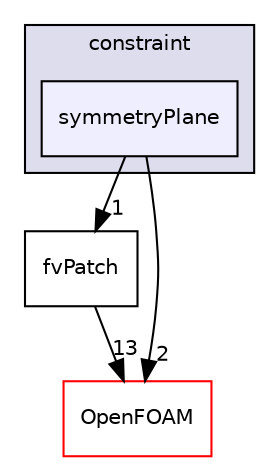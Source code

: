 digraph "src/finiteVolume/fvMesh/fvPatches/constraint/symmetryPlane" {
  bgcolor=transparent;
  compound=true
  node [ fontsize="10", fontname="Helvetica"];
  edge [ labelfontsize="10", labelfontname="Helvetica"];
  subgraph clusterdir_9b55a90ed6410b18bd357d7a8a7e772f {
    graph [ bgcolor="#ddddee", pencolor="black", label="constraint" fontname="Helvetica", fontsize="10", URL="dir_9b55a90ed6410b18bd357d7a8a7e772f.html"]
  dir_db43c65b195e7fd76da08692e6dbadf9 [shape=box, label="symmetryPlane", style="filled", fillcolor="#eeeeff", pencolor="black", URL="dir_db43c65b195e7fd76da08692e6dbadf9.html"];
  }
  dir_9aeac362c73ae2f52e334aea3c97600f [shape=box label="fvPatch" URL="dir_9aeac362c73ae2f52e334aea3c97600f.html"];
  dir_c5473ff19b20e6ec4dfe5c310b3778a8 [shape=box label="OpenFOAM" color="red" URL="dir_c5473ff19b20e6ec4dfe5c310b3778a8.html"];
  dir_9aeac362c73ae2f52e334aea3c97600f->dir_c5473ff19b20e6ec4dfe5c310b3778a8 [headlabel="13", labeldistance=1.5 headhref="dir_001148_001887.html"];
  dir_db43c65b195e7fd76da08692e6dbadf9->dir_9aeac362c73ae2f52e334aea3c97600f [headlabel="1", labeldistance=1.5 headhref="dir_001142_001148.html"];
  dir_db43c65b195e7fd76da08692e6dbadf9->dir_c5473ff19b20e6ec4dfe5c310b3778a8 [headlabel="2", labeldistance=1.5 headhref="dir_001142_001887.html"];
}
